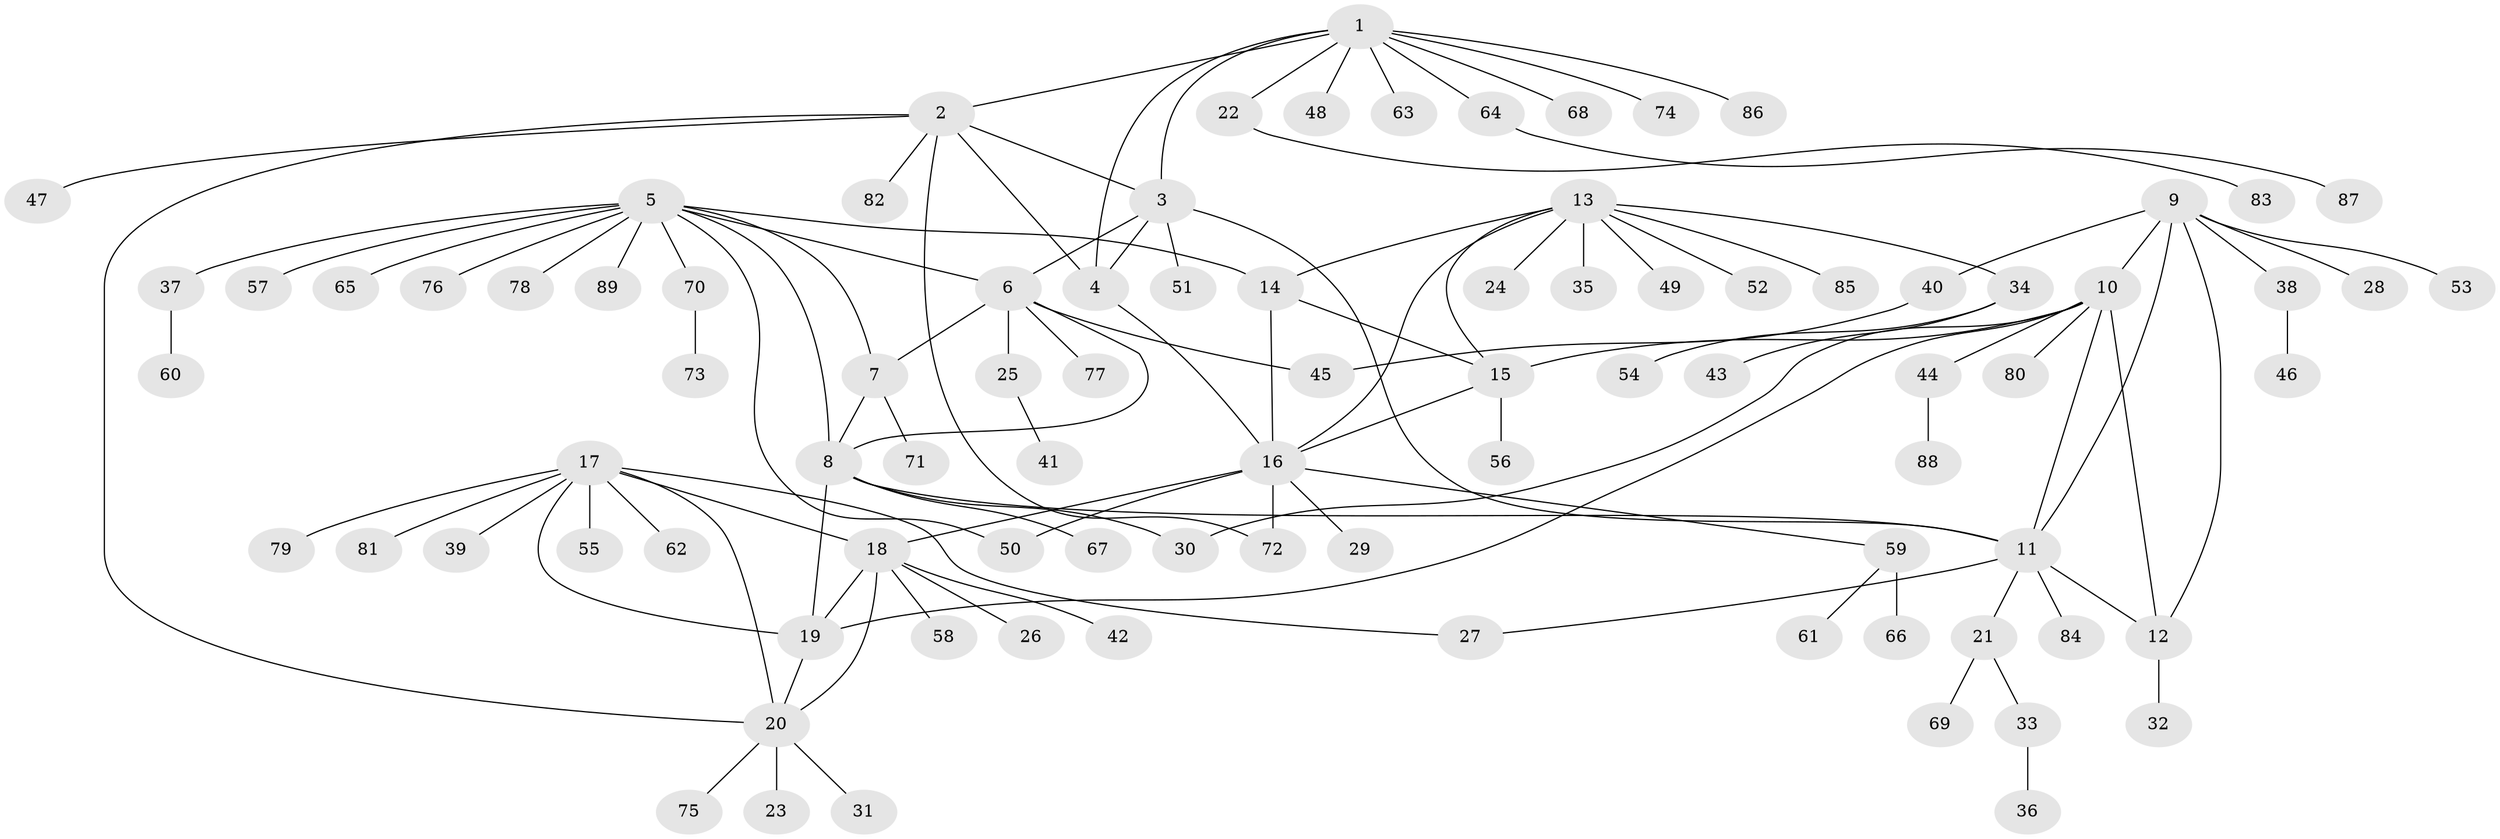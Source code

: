 // Generated by graph-tools (version 1.1) at 2025/11/02/27/25 16:11:34]
// undirected, 89 vertices, 114 edges
graph export_dot {
graph [start="1"]
  node [color=gray90,style=filled];
  1;
  2;
  3;
  4;
  5;
  6;
  7;
  8;
  9;
  10;
  11;
  12;
  13;
  14;
  15;
  16;
  17;
  18;
  19;
  20;
  21;
  22;
  23;
  24;
  25;
  26;
  27;
  28;
  29;
  30;
  31;
  32;
  33;
  34;
  35;
  36;
  37;
  38;
  39;
  40;
  41;
  42;
  43;
  44;
  45;
  46;
  47;
  48;
  49;
  50;
  51;
  52;
  53;
  54;
  55;
  56;
  57;
  58;
  59;
  60;
  61;
  62;
  63;
  64;
  65;
  66;
  67;
  68;
  69;
  70;
  71;
  72;
  73;
  74;
  75;
  76;
  77;
  78;
  79;
  80;
  81;
  82;
  83;
  84;
  85;
  86;
  87;
  88;
  89;
  1 -- 2;
  1 -- 3;
  1 -- 4;
  1 -- 22;
  1 -- 48;
  1 -- 63;
  1 -- 64;
  1 -- 68;
  1 -- 74;
  1 -- 86;
  2 -- 3;
  2 -- 4;
  2 -- 20;
  2 -- 47;
  2 -- 72;
  2 -- 82;
  3 -- 4;
  3 -- 6;
  3 -- 11;
  3 -- 51;
  4 -- 16;
  5 -- 6;
  5 -- 7;
  5 -- 8;
  5 -- 14;
  5 -- 37;
  5 -- 50;
  5 -- 57;
  5 -- 65;
  5 -- 70;
  5 -- 76;
  5 -- 78;
  5 -- 89;
  6 -- 7;
  6 -- 8;
  6 -- 25;
  6 -- 45;
  6 -- 77;
  7 -- 8;
  7 -- 71;
  8 -- 11;
  8 -- 19;
  8 -- 30;
  8 -- 67;
  9 -- 10;
  9 -- 11;
  9 -- 12;
  9 -- 28;
  9 -- 38;
  9 -- 40;
  9 -- 53;
  10 -- 11;
  10 -- 12;
  10 -- 15;
  10 -- 19;
  10 -- 30;
  10 -- 44;
  10 -- 80;
  11 -- 12;
  11 -- 21;
  11 -- 27;
  11 -- 84;
  12 -- 32;
  13 -- 14;
  13 -- 15;
  13 -- 16;
  13 -- 24;
  13 -- 34;
  13 -- 35;
  13 -- 49;
  13 -- 52;
  13 -- 85;
  14 -- 15;
  14 -- 16;
  15 -- 16;
  15 -- 56;
  16 -- 18;
  16 -- 29;
  16 -- 50;
  16 -- 59;
  16 -- 72;
  17 -- 18;
  17 -- 19;
  17 -- 20;
  17 -- 27;
  17 -- 39;
  17 -- 55;
  17 -- 62;
  17 -- 79;
  17 -- 81;
  18 -- 19;
  18 -- 20;
  18 -- 26;
  18 -- 42;
  18 -- 58;
  19 -- 20;
  20 -- 23;
  20 -- 31;
  20 -- 75;
  21 -- 33;
  21 -- 69;
  22 -- 83;
  25 -- 41;
  33 -- 36;
  34 -- 43;
  34 -- 54;
  37 -- 60;
  38 -- 46;
  40 -- 45;
  44 -- 88;
  59 -- 61;
  59 -- 66;
  64 -- 87;
  70 -- 73;
}
